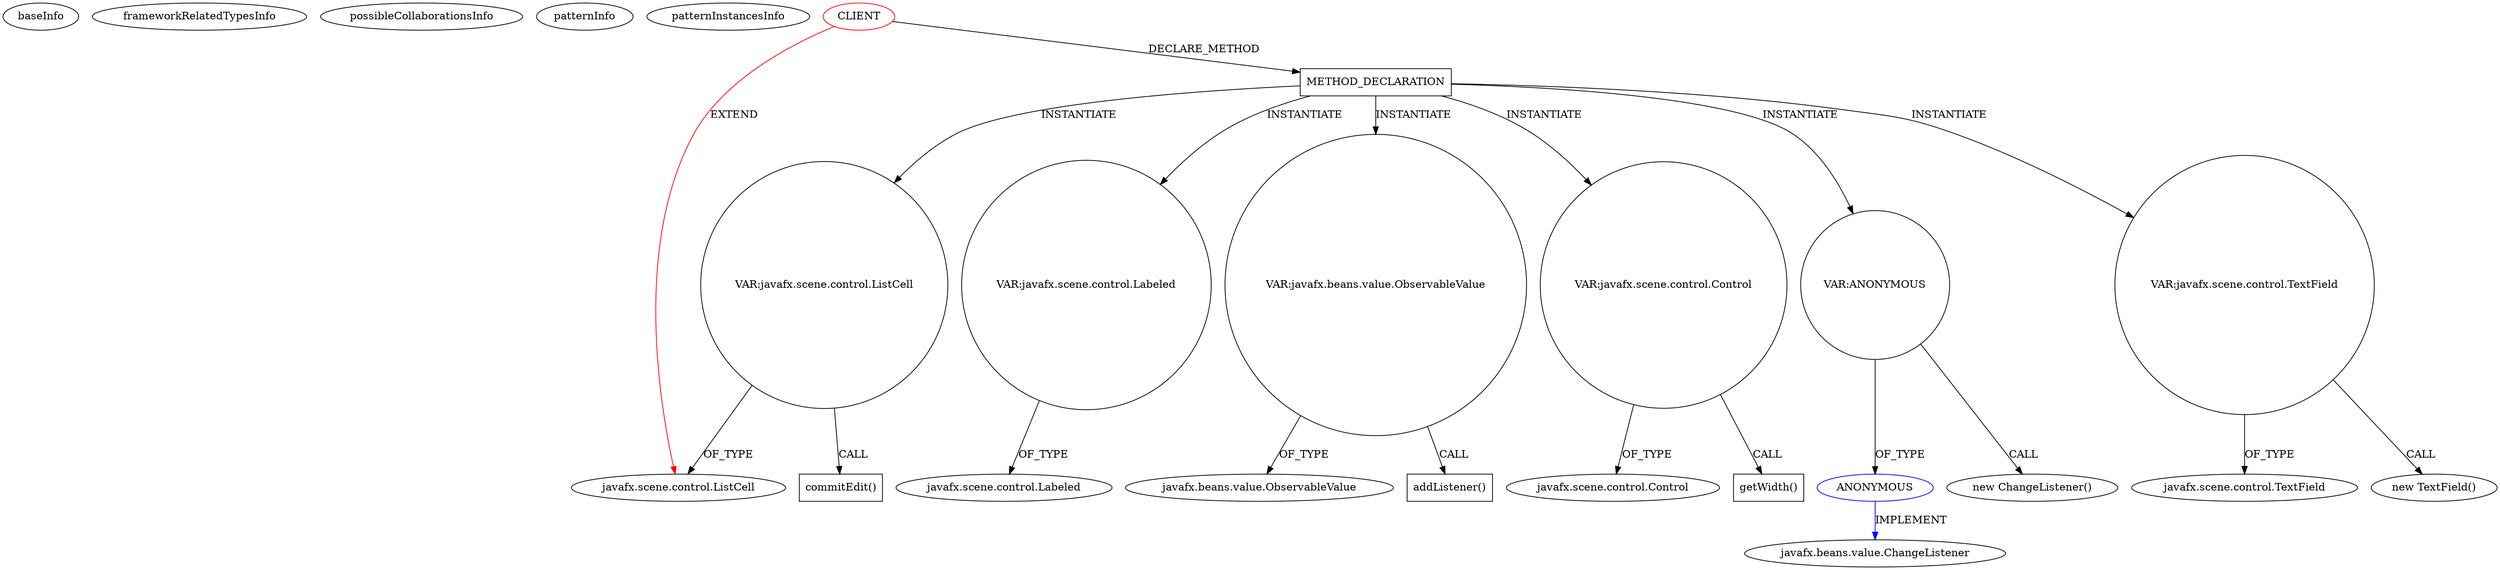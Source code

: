 digraph {
baseInfo[graphId=2108,category="pattern",isAnonymous=false,possibleRelation=true]
frameworkRelatedTypesInfo[0="javafx.scene.control.ListCell"]
possibleCollaborationsInfo[0="2108~INSTANTIATION-CLIENT_METHOD_DECLARATION-~javafx.scene.control.ListCell ~javafx.beans.value.ChangeListener ~false~true"]
patternInfo[frequency=2.0,patternRootClient=0]
patternInstancesInfo[0="Johnmalc-JavaFX~/Johnmalc-JavaFX/JavaFX-master/src/james/ServiceSample.java~ClickableEditingCell~674",1="Johnmalc-JavaFX~/Johnmalc-JavaFX/JavaFX-master/src/james/ServiceSample.java~InstantEditingCell~672"]
1[label="javafx.scene.control.ListCell",vertexType="FRAMEWORK_CLASS_TYPE",isFrameworkType=false]
0[label="CLIENT",vertexType="ROOT_CLIENT_CLASS_DECLARATION",isFrameworkType=false,color=red]
48[label="METHOD_DECLARATION",vertexType="CLIENT_METHOD_DECLARATION",isFrameworkType=false,shape=box]
67[label="VAR:ANONYMOUS",vertexType="VARIABLE_EXPRESION",isFrameworkType=false,shape=circle]
68[label="ANONYMOUS",vertexType="REFERENCE_ANONYMOUS_DECLARATION",isFrameworkType=false,color=blue]
50[label="VAR:javafx.scene.control.TextField",vertexType="VARIABLE_EXPRESION",isFrameworkType=false,shape=circle]
3[label="javafx.scene.control.TextField",vertexType="FRAMEWORK_CLASS_TYPE",isFrameworkType=false]
58[label="VAR:javafx.scene.control.Labeled",vertexType="VARIABLE_EXPRESION",isFrameworkType=false,shape=circle]
11[label="javafx.scene.control.Labeled",vertexType="FRAMEWORK_CLASS_TYPE",isFrameworkType=false]
66[label="new ChangeListener()",vertexType="CONSTRUCTOR_CALL",isFrameworkType=false]
69[label="javafx.beans.value.ChangeListener",vertexType="FRAMEWORK_INTERFACE_TYPE",isFrameworkType=false]
70[label="VAR:javafx.scene.control.ListCell",vertexType="VARIABLE_EXPRESION",isFrameworkType=false,shape=circle]
71[label="commitEdit()",vertexType="INSIDE_CALL",isFrameworkType=false,shape=box]
61[label="VAR:javafx.beans.value.ObservableValue",vertexType="VARIABLE_EXPRESION",isFrameworkType=false,shape=circle]
63[label="javafx.beans.value.ObservableValue",vertexType="FRAMEWORK_INTERFACE_TYPE",isFrameworkType=false]
55[label="VAR:javafx.scene.control.Control",vertexType="VARIABLE_EXPRESION",isFrameworkType=false,shape=circle]
54[label="javafx.scene.control.Control",vertexType="FRAMEWORK_CLASS_TYPE",isFrameworkType=false]
56[label="getWidth()",vertexType="INSIDE_CALL",isFrameworkType=false,shape=box]
49[label="new TextField()",vertexType="CONSTRUCTOR_CALL",isFrameworkType=false]
62[label="addListener()",vertexType="INSIDE_CALL",isFrameworkType=false,shape=box]
61->62[label="CALL"]
48->58[label="INSTANTIATE"]
0->1[label="EXTEND",color=red]
70->1[label="OF_TYPE"]
67->66[label="CALL"]
58->11[label="OF_TYPE"]
55->56[label="CALL"]
67->68[label="OF_TYPE"]
48->70[label="INSTANTIATE"]
70->71[label="CALL"]
0->48[label="DECLARE_METHOD"]
48->55[label="INSTANTIATE"]
48->50[label="INSTANTIATE"]
50->49[label="CALL"]
48->61[label="INSTANTIATE"]
48->67[label="INSTANTIATE"]
68->69[label="IMPLEMENT",color=blue]
61->63[label="OF_TYPE"]
55->54[label="OF_TYPE"]
50->3[label="OF_TYPE"]
}
